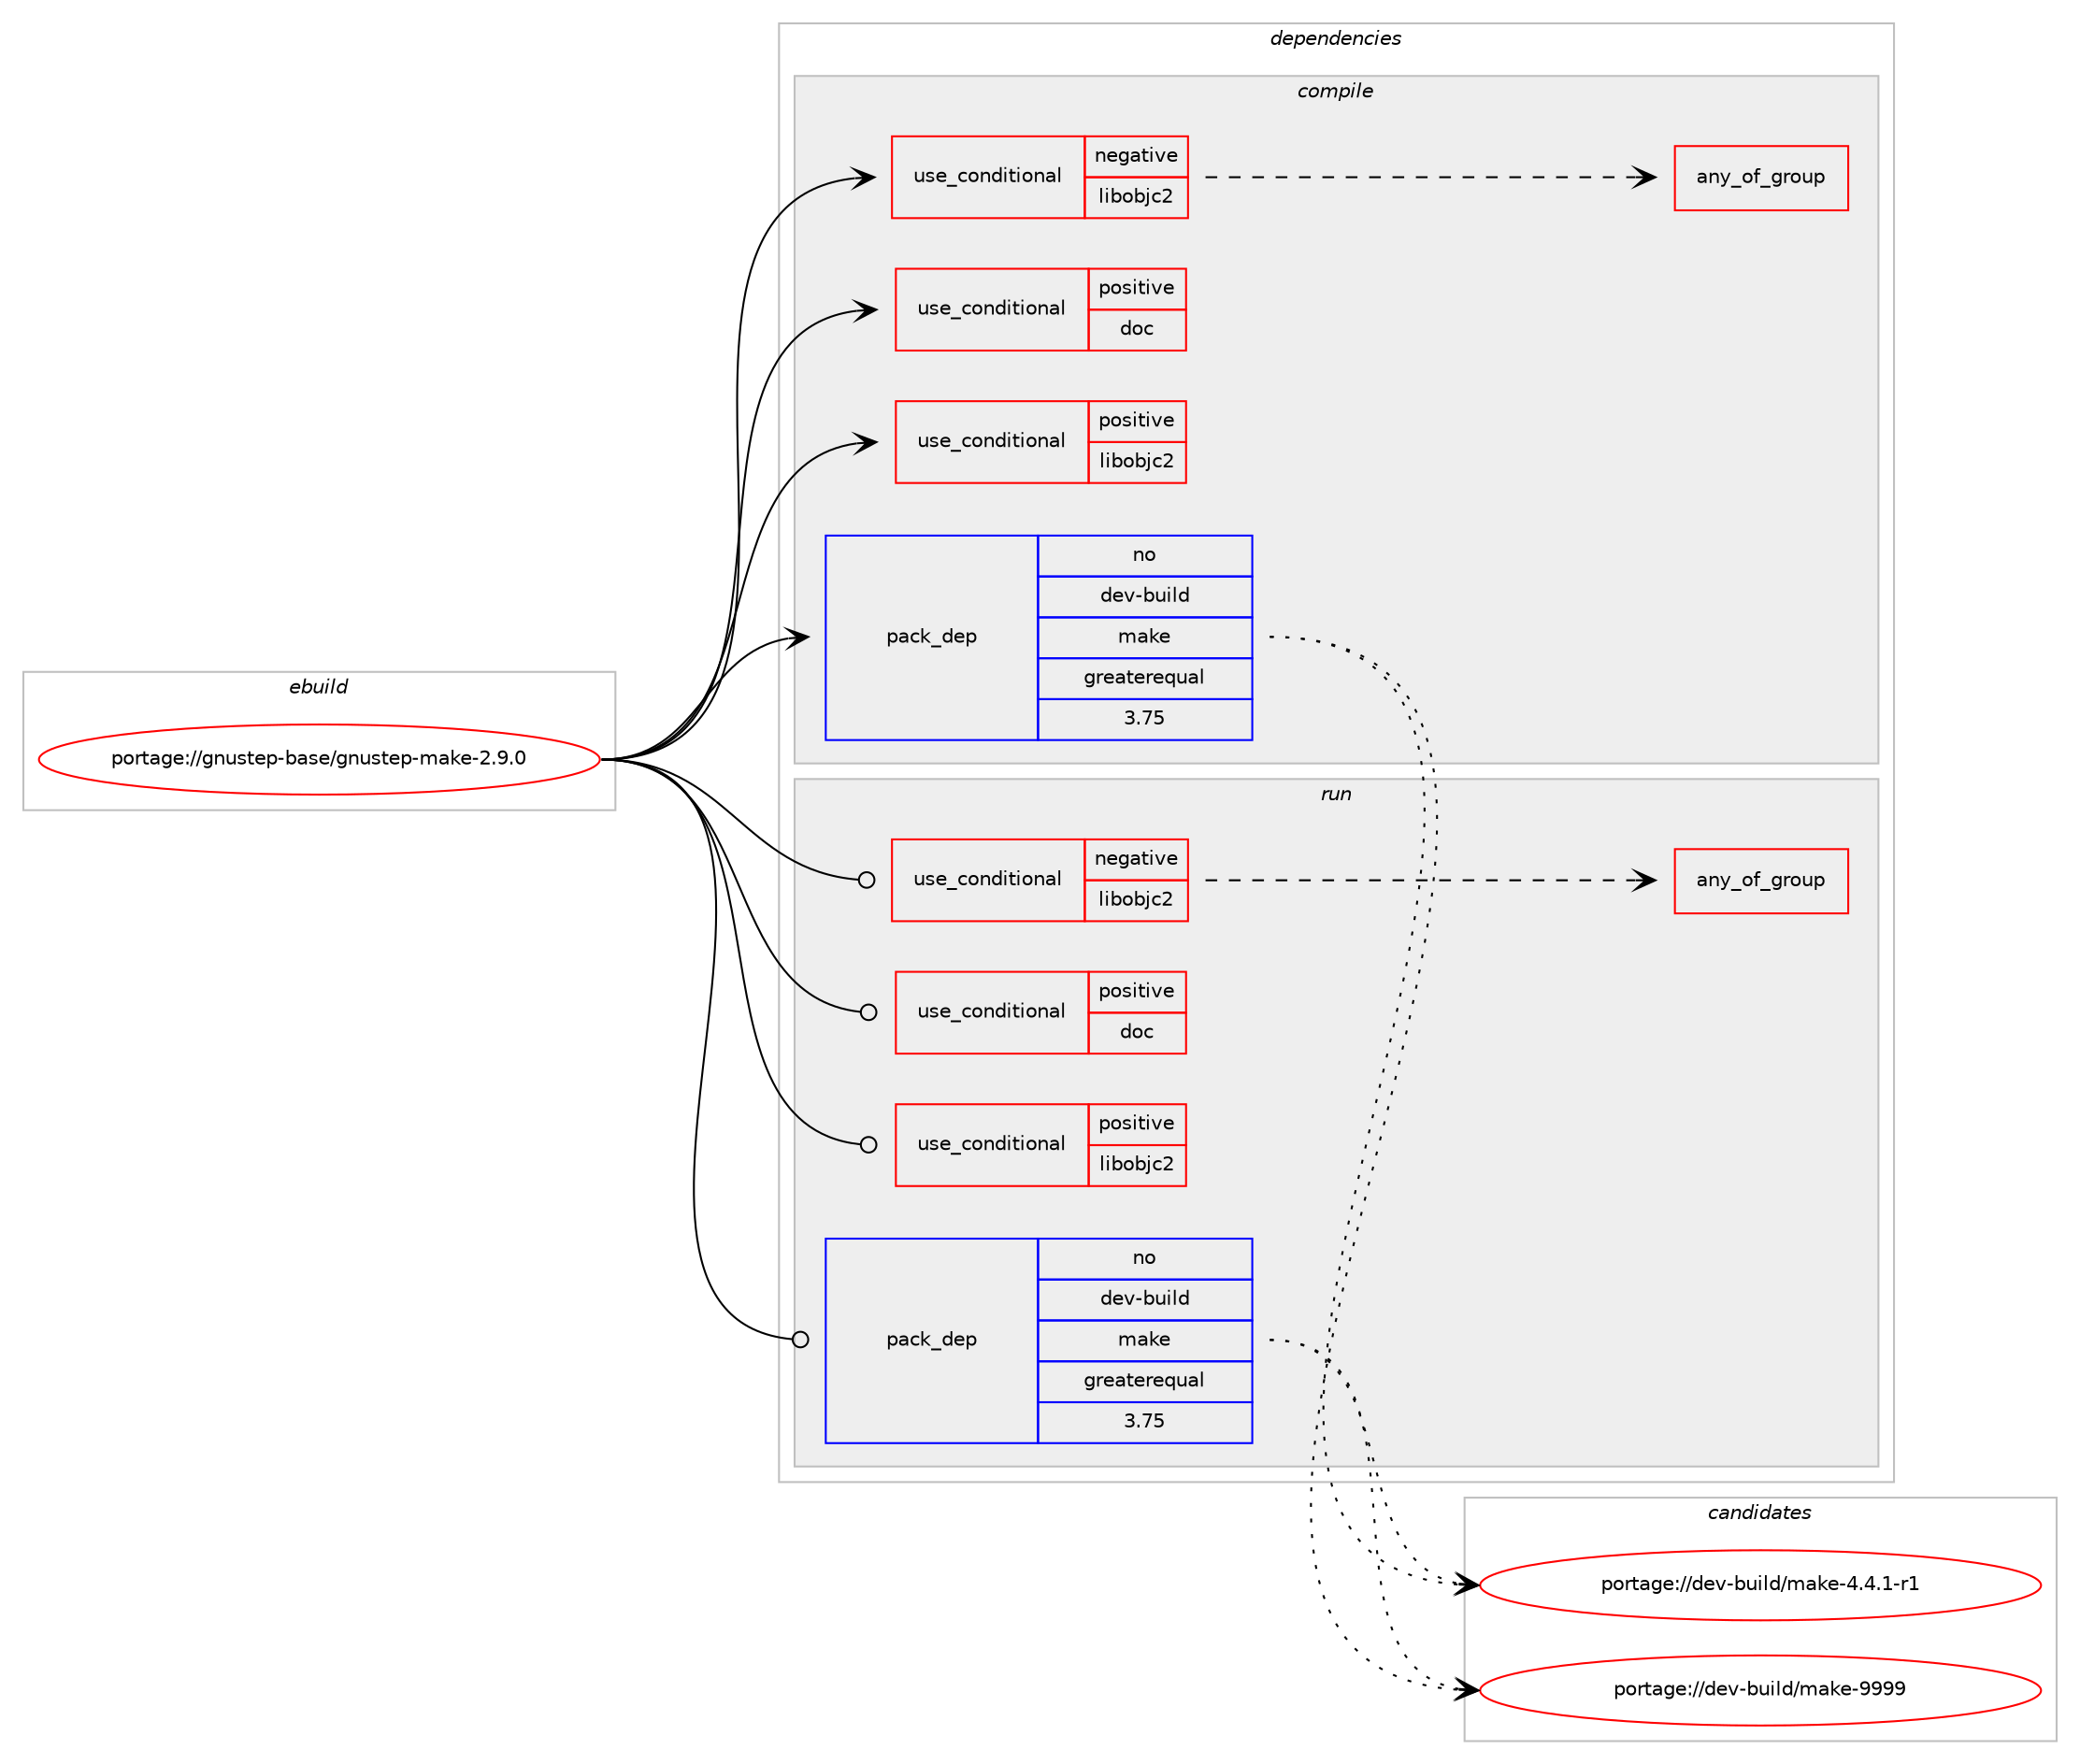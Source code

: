 digraph prolog {

# *************
# Graph options
# *************

newrank=true;
concentrate=true;
compound=true;
graph [rankdir=LR,fontname=Helvetica,fontsize=10,ranksep=1.5];#, ranksep=2.5, nodesep=0.2];
edge  [arrowhead=vee];
node  [fontname=Helvetica,fontsize=10];

# **********
# The ebuild
# **********

subgraph cluster_leftcol {
color=gray;
rank=same;
label=<<i>ebuild</i>>;
id [label="portage://gnustep-base/gnustep-make-2.9.0", color=red, width=4, href="../gnustep-base/gnustep-make-2.9.0.svg"];
}

# ****************
# The dependencies
# ****************

subgraph cluster_midcol {
color=gray;
label=<<i>dependencies</i>>;
subgraph cluster_compile {
fillcolor="#eeeeee";
style=filled;
label=<<i>compile</i>>;
subgraph cond64588 {
dependency120600 [label=<<TABLE BORDER="0" CELLBORDER="1" CELLSPACING="0" CELLPADDING="4"><TR><TD ROWSPAN="3" CELLPADDING="10">use_conditional</TD></TR><TR><TD>negative</TD></TR><TR><TD>libobjc2</TD></TR></TABLE>>, shape=none, color=red];
# *** BEGIN UNKNOWN DEPENDENCY TYPE (TODO) ***
# dependency120600 -> package_dependency(portage://gnustep-base/gnustep-make-2.9.0,install,strong,gnustep-base,libobjc2,none,[,,],[],[])
# *** END UNKNOWN DEPENDENCY TYPE (TODO) ***

subgraph any1370 {
dependency120601 [label=<<TABLE BORDER="0" CELLBORDER="1" CELLSPACING="0" CELLPADDING="4"><TR><TD CELLPADDING="10">any_of_group</TD></TR></TABLE>>, shape=none, color=red];# *** BEGIN UNKNOWN DEPENDENCY TYPE (TODO) ***
# dependency120601 -> package_dependency(portage://gnustep-base/gnustep-make-2.9.0,install,no,sys-devel,gcc,none,[,,],any_different_slot,[use(enable(objc),none)])
# *** END UNKNOWN DEPENDENCY TYPE (TODO) ***

# *** BEGIN UNKNOWN DEPENDENCY TYPE (TODO) ***
# dependency120601 -> package_dependency(portage://gnustep-base/gnustep-make-2.9.0,install,no,sys-devel,clang,none,[,,],any_different_slot,[])
# *** END UNKNOWN DEPENDENCY TYPE (TODO) ***

}
dependency120600:e -> dependency120601:w [weight=20,style="dashed",arrowhead="vee"];
}
id:e -> dependency120600:w [weight=20,style="solid",arrowhead="vee"];
subgraph cond64589 {
dependency120602 [label=<<TABLE BORDER="0" CELLBORDER="1" CELLSPACING="0" CELLPADDING="4"><TR><TD ROWSPAN="3" CELLPADDING="10">use_conditional</TD></TR><TR><TD>positive</TD></TR><TR><TD>doc</TD></TR></TABLE>>, shape=none, color=red];
# *** BEGIN UNKNOWN DEPENDENCY TYPE (TODO) ***
# dependency120602 -> package_dependency(portage://gnustep-base/gnustep-make-2.9.0,install,no,virtual,texi2dvi,none,[,,],[],[])
# *** END UNKNOWN DEPENDENCY TYPE (TODO) ***

# *** BEGIN UNKNOWN DEPENDENCY TYPE (TODO) ***
# dependency120602 -> package_dependency(portage://gnustep-base/gnustep-make-2.9.0,install,no,dev-tex,latex2html,none,[,,],[],[])
# *** END UNKNOWN DEPENDENCY TYPE (TODO) ***

# *** BEGIN UNKNOWN DEPENDENCY TYPE (TODO) ***
# dependency120602 -> package_dependency(portage://gnustep-base/gnustep-make-2.9.0,install,no,app-text,texi2html,none,[,,],[],[])
# *** END UNKNOWN DEPENDENCY TYPE (TODO) ***

}
id:e -> dependency120602:w [weight=20,style="solid",arrowhead="vee"];
subgraph cond64590 {
dependency120603 [label=<<TABLE BORDER="0" CELLBORDER="1" CELLSPACING="0" CELLPADDING="4"><TR><TD ROWSPAN="3" CELLPADDING="10">use_conditional</TD></TR><TR><TD>positive</TD></TR><TR><TD>libobjc2</TD></TR></TABLE>>, shape=none, color=red];
# *** BEGIN UNKNOWN DEPENDENCY TYPE (TODO) ***
# dependency120603 -> package_dependency(portage://gnustep-base/gnustep-make-2.9.0,install,no,gnustep-base,libobjc2,none,[,,],[],[])
# *** END UNKNOWN DEPENDENCY TYPE (TODO) ***

# *** BEGIN UNKNOWN DEPENDENCY TYPE (TODO) ***
# dependency120603 -> package_dependency(portage://gnustep-base/gnustep-make-2.9.0,install,no,sys-devel,clang,none,[,,],any_different_slot,[])
# *** END UNKNOWN DEPENDENCY TYPE (TODO) ***

}
id:e -> dependency120603:w [weight=20,style="solid",arrowhead="vee"];
subgraph pack54490 {
dependency120604 [label=<<TABLE BORDER="0" CELLBORDER="1" CELLSPACING="0" CELLPADDING="4" WIDTH="220"><TR><TD ROWSPAN="6" CELLPADDING="30">pack_dep</TD></TR><TR><TD WIDTH="110">no</TD></TR><TR><TD>dev-build</TD></TR><TR><TD>make</TD></TR><TR><TD>greaterequal</TD></TR><TR><TD>3.75</TD></TR></TABLE>>, shape=none, color=blue];
}
id:e -> dependency120604:w [weight=20,style="solid",arrowhead="vee"];
}
subgraph cluster_compileandrun {
fillcolor="#eeeeee";
style=filled;
label=<<i>compile and run</i>>;
}
subgraph cluster_run {
fillcolor="#eeeeee";
style=filled;
label=<<i>run</i>>;
subgraph cond64591 {
dependency120605 [label=<<TABLE BORDER="0" CELLBORDER="1" CELLSPACING="0" CELLPADDING="4"><TR><TD ROWSPAN="3" CELLPADDING="10">use_conditional</TD></TR><TR><TD>negative</TD></TR><TR><TD>libobjc2</TD></TR></TABLE>>, shape=none, color=red];
# *** BEGIN UNKNOWN DEPENDENCY TYPE (TODO) ***
# dependency120605 -> package_dependency(portage://gnustep-base/gnustep-make-2.9.0,run,strong,gnustep-base,libobjc2,none,[,,],[],[])
# *** END UNKNOWN DEPENDENCY TYPE (TODO) ***

subgraph any1371 {
dependency120606 [label=<<TABLE BORDER="0" CELLBORDER="1" CELLSPACING="0" CELLPADDING="4"><TR><TD CELLPADDING="10">any_of_group</TD></TR></TABLE>>, shape=none, color=red];# *** BEGIN UNKNOWN DEPENDENCY TYPE (TODO) ***
# dependency120606 -> package_dependency(portage://gnustep-base/gnustep-make-2.9.0,run,no,sys-devel,gcc,none,[,,],any_different_slot,[use(enable(objc),none)])
# *** END UNKNOWN DEPENDENCY TYPE (TODO) ***

# *** BEGIN UNKNOWN DEPENDENCY TYPE (TODO) ***
# dependency120606 -> package_dependency(portage://gnustep-base/gnustep-make-2.9.0,run,no,sys-devel,clang,none,[,,],any_different_slot,[])
# *** END UNKNOWN DEPENDENCY TYPE (TODO) ***

}
dependency120605:e -> dependency120606:w [weight=20,style="dashed",arrowhead="vee"];
}
id:e -> dependency120605:w [weight=20,style="solid",arrowhead="odot"];
subgraph cond64592 {
dependency120607 [label=<<TABLE BORDER="0" CELLBORDER="1" CELLSPACING="0" CELLPADDING="4"><TR><TD ROWSPAN="3" CELLPADDING="10">use_conditional</TD></TR><TR><TD>positive</TD></TR><TR><TD>doc</TD></TR></TABLE>>, shape=none, color=red];
# *** BEGIN UNKNOWN DEPENDENCY TYPE (TODO) ***
# dependency120607 -> package_dependency(portage://gnustep-base/gnustep-make-2.9.0,run,no,virtual,texi2dvi,none,[,,],[],[])
# *** END UNKNOWN DEPENDENCY TYPE (TODO) ***

# *** BEGIN UNKNOWN DEPENDENCY TYPE (TODO) ***
# dependency120607 -> package_dependency(portage://gnustep-base/gnustep-make-2.9.0,run,no,dev-tex,latex2html,none,[,,],[],[])
# *** END UNKNOWN DEPENDENCY TYPE (TODO) ***

# *** BEGIN UNKNOWN DEPENDENCY TYPE (TODO) ***
# dependency120607 -> package_dependency(portage://gnustep-base/gnustep-make-2.9.0,run,no,app-text,texi2html,none,[,,],[],[])
# *** END UNKNOWN DEPENDENCY TYPE (TODO) ***

}
id:e -> dependency120607:w [weight=20,style="solid",arrowhead="odot"];
subgraph cond64593 {
dependency120608 [label=<<TABLE BORDER="0" CELLBORDER="1" CELLSPACING="0" CELLPADDING="4"><TR><TD ROWSPAN="3" CELLPADDING="10">use_conditional</TD></TR><TR><TD>positive</TD></TR><TR><TD>libobjc2</TD></TR></TABLE>>, shape=none, color=red];
# *** BEGIN UNKNOWN DEPENDENCY TYPE (TODO) ***
# dependency120608 -> package_dependency(portage://gnustep-base/gnustep-make-2.9.0,run,no,gnustep-base,libobjc2,none,[,,],[],[])
# *** END UNKNOWN DEPENDENCY TYPE (TODO) ***

# *** BEGIN UNKNOWN DEPENDENCY TYPE (TODO) ***
# dependency120608 -> package_dependency(portage://gnustep-base/gnustep-make-2.9.0,run,no,sys-devel,clang,none,[,,],any_different_slot,[])
# *** END UNKNOWN DEPENDENCY TYPE (TODO) ***

}
id:e -> dependency120608:w [weight=20,style="solid",arrowhead="odot"];
subgraph pack54491 {
dependency120609 [label=<<TABLE BORDER="0" CELLBORDER="1" CELLSPACING="0" CELLPADDING="4" WIDTH="220"><TR><TD ROWSPAN="6" CELLPADDING="30">pack_dep</TD></TR><TR><TD WIDTH="110">no</TD></TR><TR><TD>dev-build</TD></TR><TR><TD>make</TD></TR><TR><TD>greaterequal</TD></TR><TR><TD>3.75</TD></TR></TABLE>>, shape=none, color=blue];
}
id:e -> dependency120609:w [weight=20,style="solid",arrowhead="odot"];
}
}

# **************
# The candidates
# **************

subgraph cluster_choices {
rank=same;
color=gray;
label=<<i>candidates</i>>;

subgraph choice54490 {
color=black;
nodesep=1;
choice100101118459811710510810047109971071014552465246494511449 [label="portage://dev-build/make-4.4.1-r1", color=red, width=4,href="../dev-build/make-4.4.1-r1.svg"];
choice100101118459811710510810047109971071014557575757 [label="portage://dev-build/make-9999", color=red, width=4,href="../dev-build/make-9999.svg"];
dependency120604:e -> choice100101118459811710510810047109971071014552465246494511449:w [style=dotted,weight="100"];
dependency120604:e -> choice100101118459811710510810047109971071014557575757:w [style=dotted,weight="100"];
}
subgraph choice54491 {
color=black;
nodesep=1;
choice100101118459811710510810047109971071014552465246494511449 [label="portage://dev-build/make-4.4.1-r1", color=red, width=4,href="../dev-build/make-4.4.1-r1.svg"];
choice100101118459811710510810047109971071014557575757 [label="portage://dev-build/make-9999", color=red, width=4,href="../dev-build/make-9999.svg"];
dependency120609:e -> choice100101118459811710510810047109971071014552465246494511449:w [style=dotted,weight="100"];
dependency120609:e -> choice100101118459811710510810047109971071014557575757:w [style=dotted,weight="100"];
}
}

}
